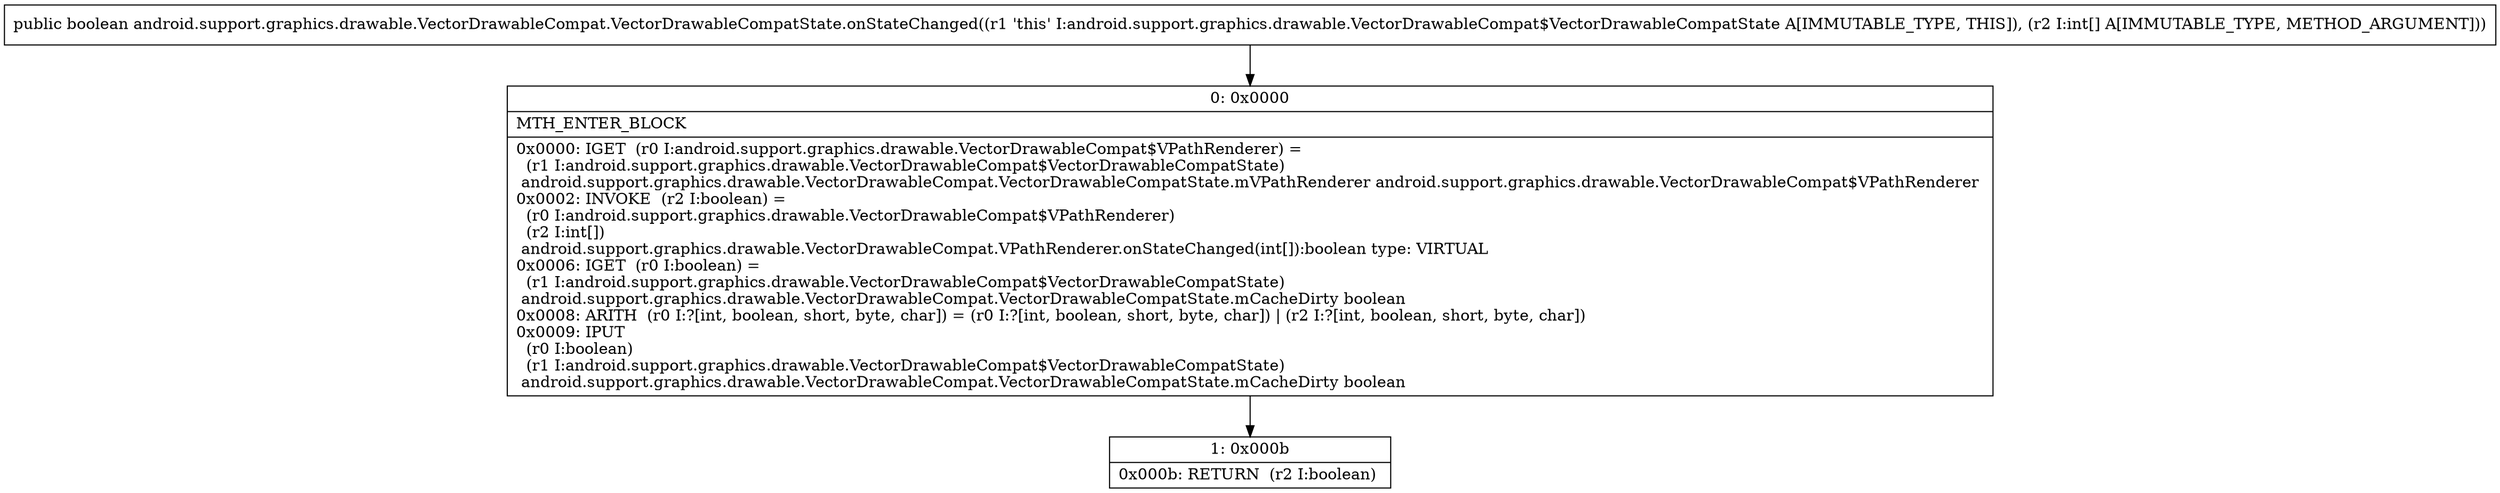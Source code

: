 digraph "CFG forandroid.support.graphics.drawable.VectorDrawableCompat.VectorDrawableCompatState.onStateChanged([I)Z" {
Node_0 [shape=record,label="{0\:\ 0x0000|MTH_ENTER_BLOCK\l|0x0000: IGET  (r0 I:android.support.graphics.drawable.VectorDrawableCompat$VPathRenderer) = \l  (r1 I:android.support.graphics.drawable.VectorDrawableCompat$VectorDrawableCompatState)\l android.support.graphics.drawable.VectorDrawableCompat.VectorDrawableCompatState.mVPathRenderer android.support.graphics.drawable.VectorDrawableCompat$VPathRenderer \l0x0002: INVOKE  (r2 I:boolean) = \l  (r0 I:android.support.graphics.drawable.VectorDrawableCompat$VPathRenderer)\l  (r2 I:int[])\l android.support.graphics.drawable.VectorDrawableCompat.VPathRenderer.onStateChanged(int[]):boolean type: VIRTUAL \l0x0006: IGET  (r0 I:boolean) = \l  (r1 I:android.support.graphics.drawable.VectorDrawableCompat$VectorDrawableCompatState)\l android.support.graphics.drawable.VectorDrawableCompat.VectorDrawableCompatState.mCacheDirty boolean \l0x0008: ARITH  (r0 I:?[int, boolean, short, byte, char]) = (r0 I:?[int, boolean, short, byte, char]) \| (r2 I:?[int, boolean, short, byte, char]) \l0x0009: IPUT  \l  (r0 I:boolean)\l  (r1 I:android.support.graphics.drawable.VectorDrawableCompat$VectorDrawableCompatState)\l android.support.graphics.drawable.VectorDrawableCompat.VectorDrawableCompatState.mCacheDirty boolean \l}"];
Node_1 [shape=record,label="{1\:\ 0x000b|0x000b: RETURN  (r2 I:boolean) \l}"];
MethodNode[shape=record,label="{public boolean android.support.graphics.drawable.VectorDrawableCompat.VectorDrawableCompatState.onStateChanged((r1 'this' I:android.support.graphics.drawable.VectorDrawableCompat$VectorDrawableCompatState A[IMMUTABLE_TYPE, THIS]), (r2 I:int[] A[IMMUTABLE_TYPE, METHOD_ARGUMENT])) }"];
MethodNode -> Node_0;
Node_0 -> Node_1;
}


